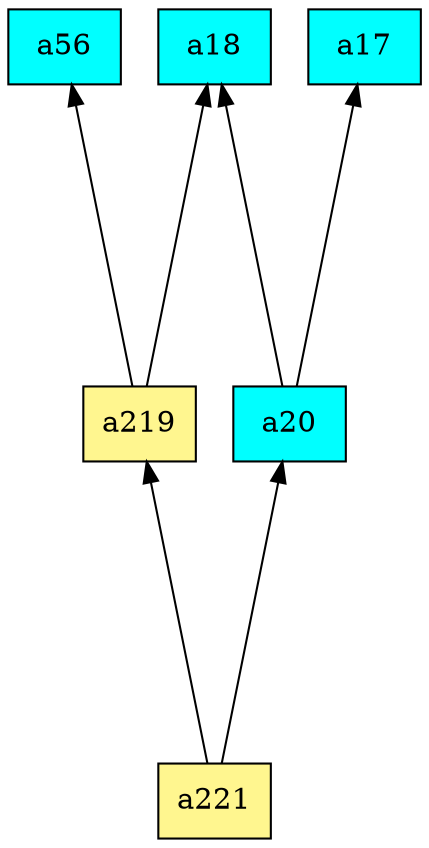 digraph G {
rankdir=BT;ranksep="2.0";
"a219" [shape=record,fillcolor=khaki1,style=filled,label="{a219}"];
"a18" [shape=record,fillcolor=cyan,style=filled,label="{a18}"];
"a221" [shape=record,fillcolor=khaki1,style=filled,label="{a221}"];
"a56" [shape=record,fillcolor=cyan,style=filled,label="{a56}"];
"a20" [shape=record,fillcolor=cyan,style=filled,label="{a20}"];
"a17" [shape=record,fillcolor=cyan,style=filled,label="{a17}"];
"a219" -> "a56"
"a219" -> "a18"
"a221" -> "a20"
"a221" -> "a219"
"a20" -> "a18"
"a20" -> "a17"
}